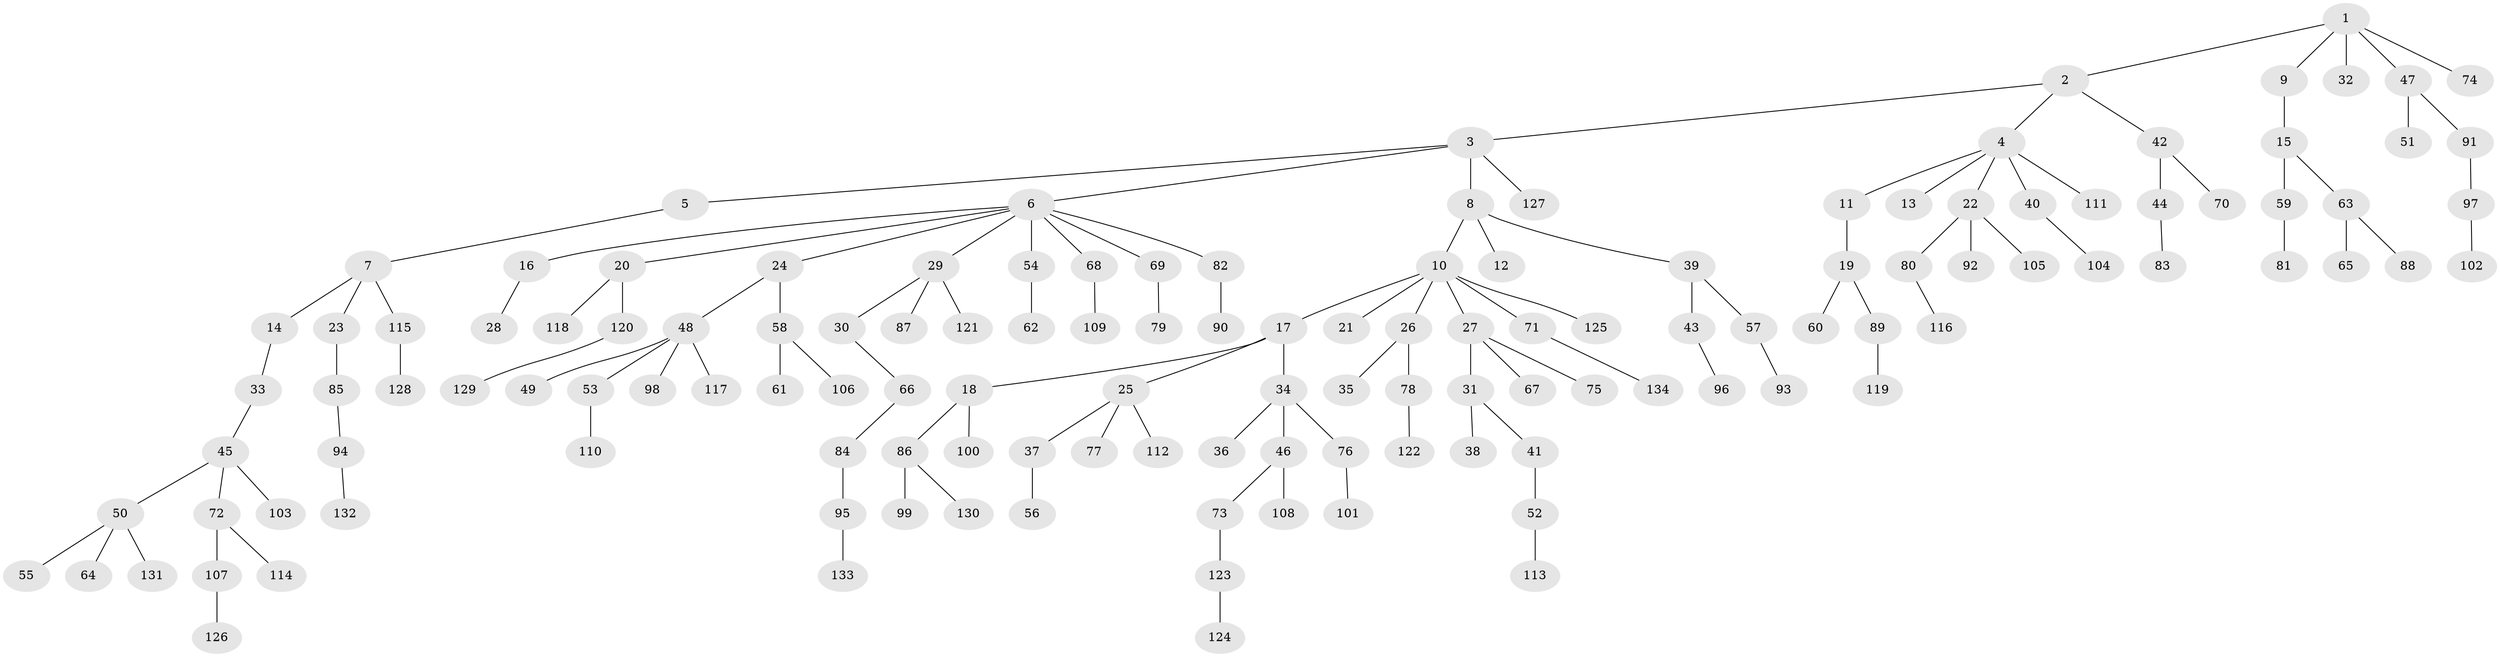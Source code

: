 // Generated by graph-tools (version 1.1) at 2025/37/03/09/25 02:37:08]
// undirected, 134 vertices, 133 edges
graph export_dot {
graph [start="1"]
  node [color=gray90,style=filled];
  1;
  2;
  3;
  4;
  5;
  6;
  7;
  8;
  9;
  10;
  11;
  12;
  13;
  14;
  15;
  16;
  17;
  18;
  19;
  20;
  21;
  22;
  23;
  24;
  25;
  26;
  27;
  28;
  29;
  30;
  31;
  32;
  33;
  34;
  35;
  36;
  37;
  38;
  39;
  40;
  41;
  42;
  43;
  44;
  45;
  46;
  47;
  48;
  49;
  50;
  51;
  52;
  53;
  54;
  55;
  56;
  57;
  58;
  59;
  60;
  61;
  62;
  63;
  64;
  65;
  66;
  67;
  68;
  69;
  70;
  71;
  72;
  73;
  74;
  75;
  76;
  77;
  78;
  79;
  80;
  81;
  82;
  83;
  84;
  85;
  86;
  87;
  88;
  89;
  90;
  91;
  92;
  93;
  94;
  95;
  96;
  97;
  98;
  99;
  100;
  101;
  102;
  103;
  104;
  105;
  106;
  107;
  108;
  109;
  110;
  111;
  112;
  113;
  114;
  115;
  116;
  117;
  118;
  119;
  120;
  121;
  122;
  123;
  124;
  125;
  126;
  127;
  128;
  129;
  130;
  131;
  132;
  133;
  134;
  1 -- 2;
  1 -- 9;
  1 -- 32;
  1 -- 47;
  1 -- 74;
  2 -- 3;
  2 -- 4;
  2 -- 42;
  3 -- 5;
  3 -- 6;
  3 -- 8;
  3 -- 127;
  4 -- 11;
  4 -- 13;
  4 -- 22;
  4 -- 40;
  4 -- 111;
  5 -- 7;
  6 -- 16;
  6 -- 20;
  6 -- 24;
  6 -- 29;
  6 -- 54;
  6 -- 68;
  6 -- 69;
  6 -- 82;
  7 -- 14;
  7 -- 23;
  7 -- 115;
  8 -- 10;
  8 -- 12;
  8 -- 39;
  9 -- 15;
  10 -- 17;
  10 -- 21;
  10 -- 26;
  10 -- 27;
  10 -- 71;
  10 -- 125;
  11 -- 19;
  14 -- 33;
  15 -- 59;
  15 -- 63;
  16 -- 28;
  17 -- 18;
  17 -- 25;
  17 -- 34;
  18 -- 86;
  18 -- 100;
  19 -- 60;
  19 -- 89;
  20 -- 118;
  20 -- 120;
  22 -- 80;
  22 -- 92;
  22 -- 105;
  23 -- 85;
  24 -- 48;
  24 -- 58;
  25 -- 37;
  25 -- 77;
  25 -- 112;
  26 -- 35;
  26 -- 78;
  27 -- 31;
  27 -- 67;
  27 -- 75;
  29 -- 30;
  29 -- 87;
  29 -- 121;
  30 -- 66;
  31 -- 38;
  31 -- 41;
  33 -- 45;
  34 -- 36;
  34 -- 46;
  34 -- 76;
  37 -- 56;
  39 -- 43;
  39 -- 57;
  40 -- 104;
  41 -- 52;
  42 -- 44;
  42 -- 70;
  43 -- 96;
  44 -- 83;
  45 -- 50;
  45 -- 72;
  45 -- 103;
  46 -- 73;
  46 -- 108;
  47 -- 51;
  47 -- 91;
  48 -- 49;
  48 -- 53;
  48 -- 98;
  48 -- 117;
  50 -- 55;
  50 -- 64;
  50 -- 131;
  52 -- 113;
  53 -- 110;
  54 -- 62;
  57 -- 93;
  58 -- 61;
  58 -- 106;
  59 -- 81;
  63 -- 65;
  63 -- 88;
  66 -- 84;
  68 -- 109;
  69 -- 79;
  71 -- 134;
  72 -- 107;
  72 -- 114;
  73 -- 123;
  76 -- 101;
  78 -- 122;
  80 -- 116;
  82 -- 90;
  84 -- 95;
  85 -- 94;
  86 -- 99;
  86 -- 130;
  89 -- 119;
  91 -- 97;
  94 -- 132;
  95 -- 133;
  97 -- 102;
  107 -- 126;
  115 -- 128;
  120 -- 129;
  123 -- 124;
}
